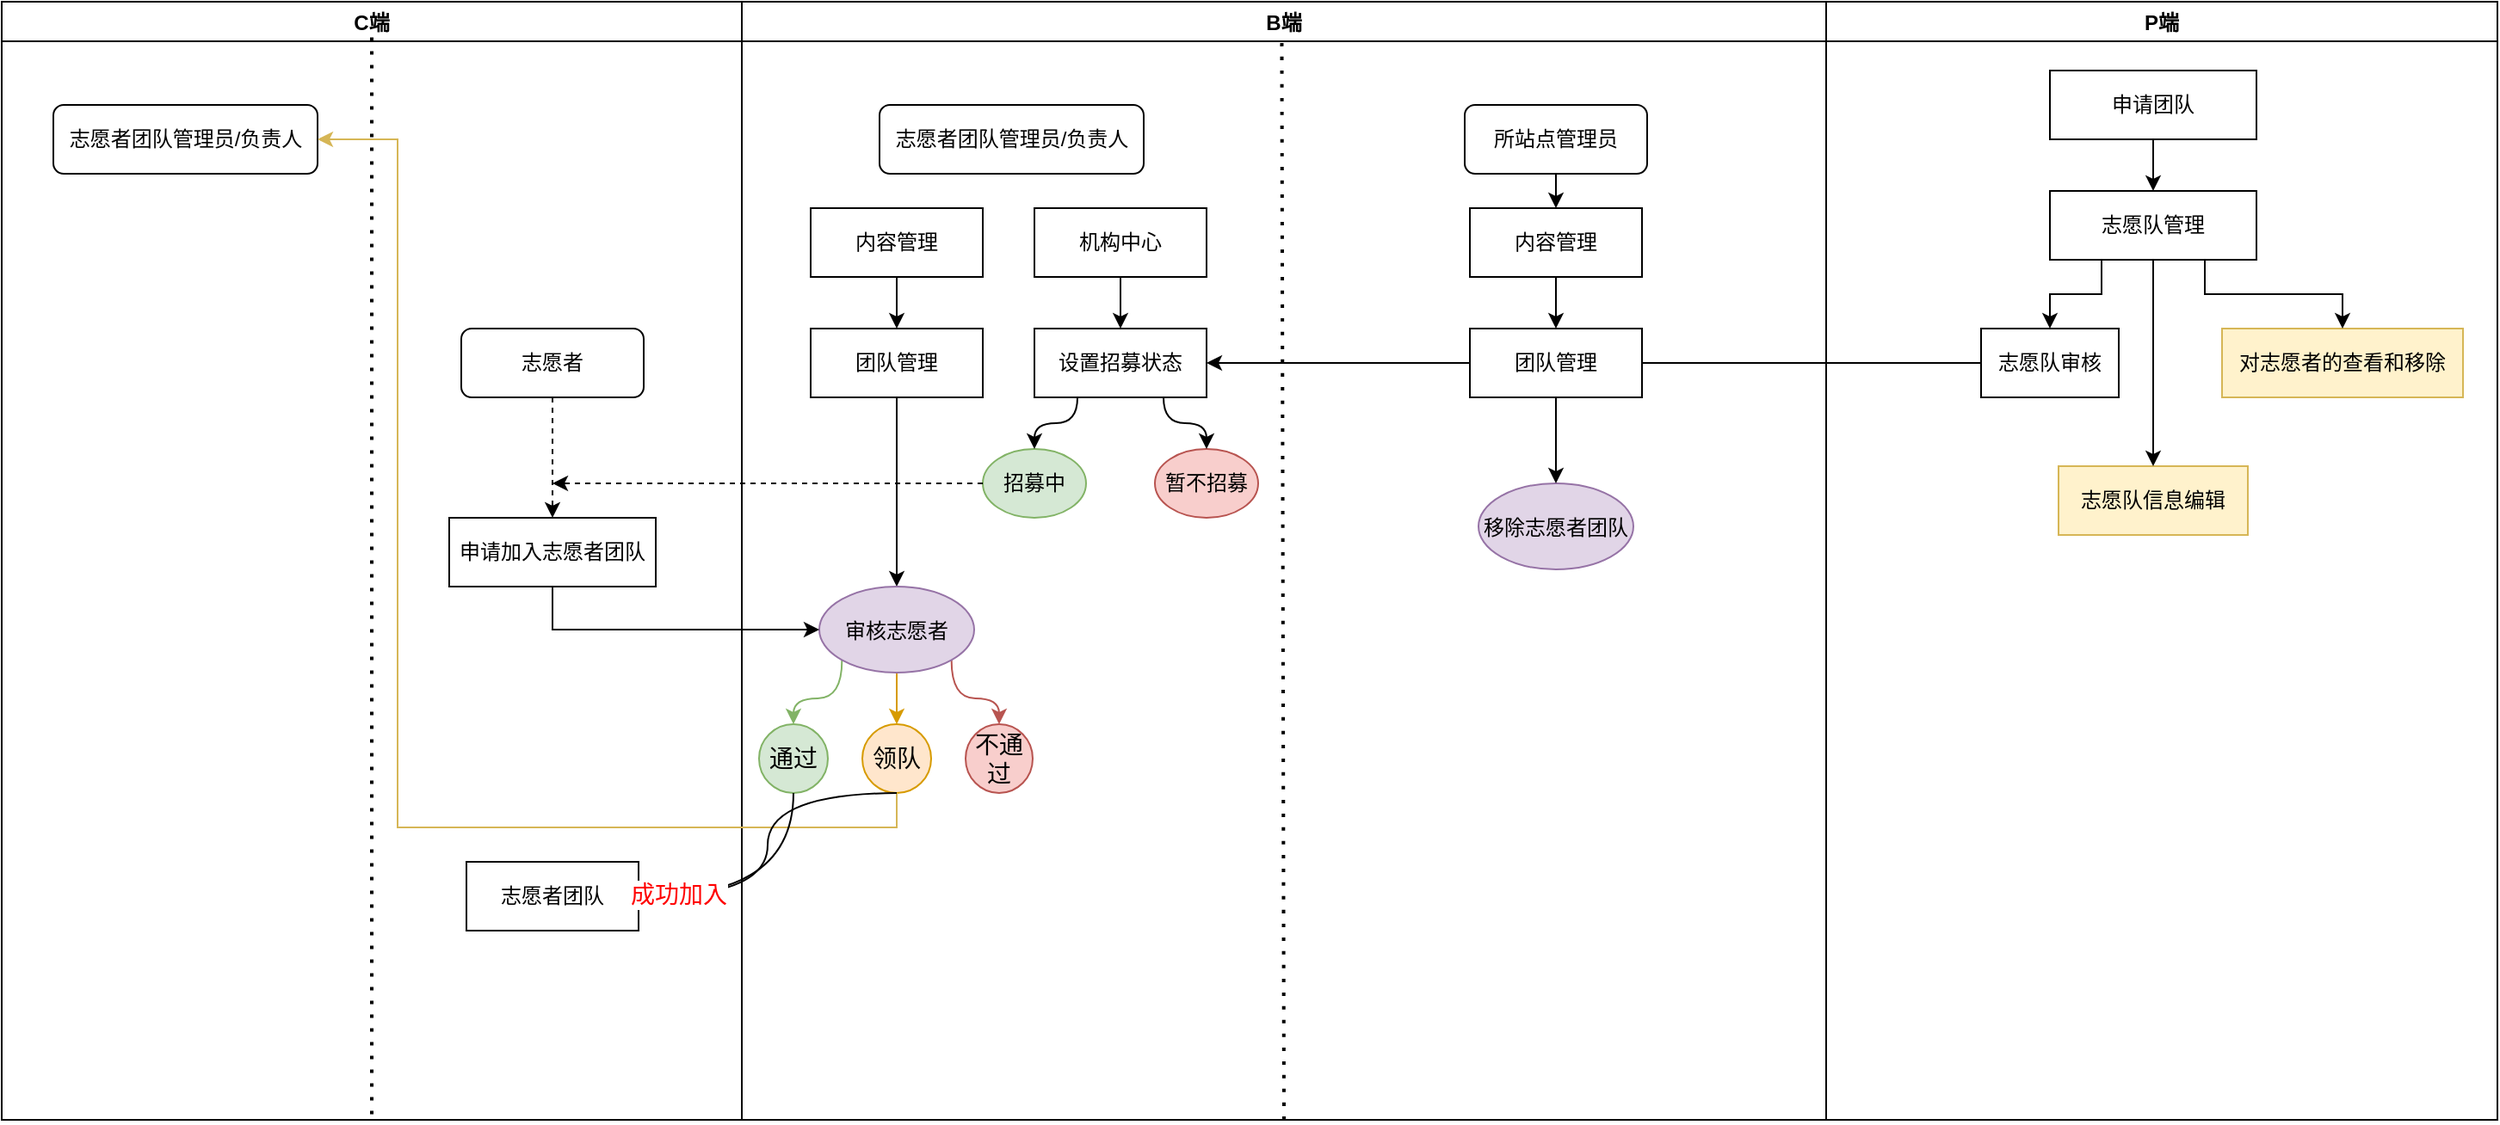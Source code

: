 <mxfile version="15.6.8" type="github">
  <diagram id="ZC5p5VC0Y0RsRYnaukDD" name="第 1 页">
    <mxGraphModel dx="1422" dy="761" grid="1" gridSize="10" guides="1" tooltips="1" connect="1" arrows="1" fold="1" page="1" pageScale="1" pageWidth="827" pageHeight="1169" math="0" shadow="0">
      <root>
        <mxCell id="0" />
        <mxCell id="1" parent="0" />
        <mxCell id="huGk5qr_uN4y3jjxr1eP-6" value="C端" style="swimlane;" parent="1" vertex="1">
          <mxGeometry x="150" y="80" width="430" height="650" as="geometry" />
        </mxCell>
        <mxCell id="mTIyiD7B3CdjUpecXwlK-11" value="志愿者" style="rounded=1;whiteSpace=wrap;html=1;" parent="huGk5qr_uN4y3jjxr1eP-6" vertex="1">
          <mxGeometry x="267" y="190" width="106" height="40" as="geometry" />
        </mxCell>
        <mxCell id="mTIyiD7B3CdjUpecXwlK-20" value="申请加入志愿者团队" style="rounded=0;whiteSpace=wrap;html=1;" parent="huGk5qr_uN4y3jjxr1eP-6" vertex="1">
          <mxGeometry x="260" y="300" width="120" height="40" as="geometry" />
        </mxCell>
        <mxCell id="mTIyiD7B3CdjUpecXwlK-21" value="" style="endArrow=classic;html=1;rounded=0;fontSize=14;fontColor=#FF0000;exitX=0.5;exitY=1;exitDx=0;exitDy=0;entryX=0.5;entryY=0;entryDx=0;entryDy=0;dashed=1;" parent="huGk5qr_uN4y3jjxr1eP-6" source="mTIyiD7B3CdjUpecXwlK-11" target="mTIyiD7B3CdjUpecXwlK-20" edge="1">
          <mxGeometry width="50" height="50" relative="1" as="geometry">
            <mxPoint x="553" y="470" as="sourcePoint" />
            <mxPoint x="603" y="420" as="targetPoint" />
          </mxGeometry>
        </mxCell>
        <mxCell id="mTIyiD7B3CdjUpecXwlK-48" value="志愿者团队管理员/负责人" style="rounded=1;whiteSpace=wrap;html=1;" parent="huGk5qr_uN4y3jjxr1eP-6" vertex="1">
          <mxGeometry x="30" y="60" width="153.5" height="40" as="geometry" />
        </mxCell>
        <mxCell id="YUQ73kClSB1GS7UO0awM-3" value="志愿者团队" style="rounded=0;whiteSpace=wrap;html=1;" parent="huGk5qr_uN4y3jjxr1eP-6" vertex="1">
          <mxGeometry x="270" y="500" width="100" height="40" as="geometry" />
        </mxCell>
        <mxCell id="huGk5qr_uN4y3jjxr1eP-7" value="B端" style="swimlane;" parent="1" vertex="1">
          <mxGeometry x="580" y="80" width="630" height="650" as="geometry" />
        </mxCell>
        <mxCell id="mTIyiD7B3CdjUpecXwlK-1" value="机构中心" style="rounded=0;whiteSpace=wrap;html=1;" parent="huGk5qr_uN4y3jjxr1eP-7" vertex="1">
          <mxGeometry x="170" y="120" width="100" height="40" as="geometry" />
        </mxCell>
        <mxCell id="mTIyiD7B3CdjUpecXwlK-3" value="设置招募状态" style="rounded=0;whiteSpace=wrap;html=1;" parent="huGk5qr_uN4y3jjxr1eP-7" vertex="1">
          <mxGeometry x="170" y="190" width="100" height="40" as="geometry" />
        </mxCell>
        <mxCell id="mTIyiD7B3CdjUpecXwlK-2" value="" style="endArrow=classic;html=1;rounded=0;exitX=0.5;exitY=1;exitDx=0;exitDy=0;entryX=0.5;entryY=0;entryDx=0;entryDy=0;" parent="huGk5qr_uN4y3jjxr1eP-7" source="mTIyiD7B3CdjUpecXwlK-1" target="mTIyiD7B3CdjUpecXwlK-3" edge="1">
          <mxGeometry width="50" height="50" relative="1" as="geometry">
            <mxPoint x="50" y="230" as="sourcePoint" />
            <mxPoint x="220" y="220" as="targetPoint" />
          </mxGeometry>
        </mxCell>
        <mxCell id="mTIyiD7B3CdjUpecXwlK-7" value="招募中" style="ellipse;whiteSpace=wrap;html=1;fillColor=#d5e8d4;strokeColor=#82b366;" parent="huGk5qr_uN4y3jjxr1eP-7" vertex="1">
          <mxGeometry x="140" y="260" width="60" height="40" as="geometry" />
        </mxCell>
        <mxCell id="mTIyiD7B3CdjUpecXwlK-8" value="暂不招募" style="ellipse;whiteSpace=wrap;html=1;fillColor=#f8cecc;strokeColor=#b85450;" parent="huGk5qr_uN4y3jjxr1eP-7" vertex="1">
          <mxGeometry x="240" y="260" width="60" height="40" as="geometry" />
        </mxCell>
        <mxCell id="mTIyiD7B3CdjUpecXwlK-9" value="" style="endArrow=classic;html=1;rounded=0;exitX=0.25;exitY=1;exitDx=0;exitDy=0;entryX=0.5;entryY=0;entryDx=0;entryDy=0;edgeStyle=orthogonalEdgeStyle;curved=1;" parent="huGk5qr_uN4y3jjxr1eP-7" source="mTIyiD7B3CdjUpecXwlK-3" target="mTIyiD7B3CdjUpecXwlK-7" edge="1">
          <mxGeometry width="50" height="50" relative="1" as="geometry">
            <mxPoint x="50" y="230" as="sourcePoint" />
            <mxPoint x="100" y="180" as="targetPoint" />
          </mxGeometry>
        </mxCell>
        <mxCell id="mTIyiD7B3CdjUpecXwlK-10" value="" style="endArrow=classic;html=1;rounded=0;exitX=0.75;exitY=1;exitDx=0;exitDy=0;entryX=0.5;entryY=0;entryDx=0;entryDy=0;edgeStyle=orthogonalEdgeStyle;curved=1;" parent="huGk5qr_uN4y3jjxr1eP-7" source="mTIyiD7B3CdjUpecXwlK-3" target="mTIyiD7B3CdjUpecXwlK-8" edge="1">
          <mxGeometry width="50" height="50" relative="1" as="geometry">
            <mxPoint x="50" y="230" as="sourcePoint" />
            <mxPoint x="100" y="180" as="targetPoint" />
          </mxGeometry>
        </mxCell>
        <mxCell id="mTIyiD7B3CdjUpecXwlK-16" value="内容管理" style="rounded=0;whiteSpace=wrap;html=1;" parent="huGk5qr_uN4y3jjxr1eP-7" vertex="1">
          <mxGeometry x="40" y="120" width="100" height="40" as="geometry" />
        </mxCell>
        <mxCell id="mTIyiD7B3CdjUpecXwlK-17" value="团队管理" style="rounded=0;whiteSpace=wrap;html=1;" parent="huGk5qr_uN4y3jjxr1eP-7" vertex="1">
          <mxGeometry x="40" y="190" width="100" height="40" as="geometry" />
        </mxCell>
        <mxCell id="mTIyiD7B3CdjUpecXwlK-18" value="" style="endArrow=classic;html=1;rounded=0;fontSize=14;fontColor=#FF0000;curved=1;exitX=0.5;exitY=1;exitDx=0;exitDy=0;" parent="huGk5qr_uN4y3jjxr1eP-7" source="mTIyiD7B3CdjUpecXwlK-16" target="mTIyiD7B3CdjUpecXwlK-17" edge="1">
          <mxGeometry width="50" height="50" relative="1" as="geometry">
            <mxPoint x="110" y="330" as="sourcePoint" />
            <mxPoint x="160" y="280" as="targetPoint" />
          </mxGeometry>
        </mxCell>
        <mxCell id="mTIyiD7B3CdjUpecXwlK-25" value="志愿者团队管理员/负责人" style="rounded=1;whiteSpace=wrap;html=1;" parent="huGk5qr_uN4y3jjxr1eP-7" vertex="1">
          <mxGeometry x="80" y="60" width="153.5" height="40" as="geometry" />
        </mxCell>
        <mxCell id="mTIyiD7B3CdjUpecXwlK-29" value="" style="endArrow=classic;html=1;rounded=0;fontSize=14;fontColor=#FF0000;strokeColor=#000000;exitX=0.5;exitY=1;exitDx=0;exitDy=0;" parent="huGk5qr_uN4y3jjxr1eP-7" source="mTIyiD7B3CdjUpecXwlK-17" edge="1">
          <mxGeometry width="50" height="50" relative="1" as="geometry">
            <mxPoint x="110" y="330" as="sourcePoint" />
            <mxPoint x="90" y="340" as="targetPoint" />
          </mxGeometry>
        </mxCell>
        <mxCell id="mTIyiD7B3CdjUpecXwlK-30" value="&lt;font color=&quot;#000000&quot;&gt;通过&lt;/font&gt;" style="ellipse;whiteSpace=wrap;html=1;fontSize=14;fillColor=#d5e8d4;strokeColor=#82b366;" parent="huGk5qr_uN4y3jjxr1eP-7" vertex="1">
          <mxGeometry x="10" y="420" width="40" height="40" as="geometry" />
        </mxCell>
        <mxCell id="mTIyiD7B3CdjUpecXwlK-32" value="&lt;font color=&quot;#000000&quot;&gt;不通过&lt;/font&gt;" style="ellipse;whiteSpace=wrap;html=1;fontSize=14;fillColor=#f8cecc;strokeColor=#b85450;" parent="huGk5qr_uN4y3jjxr1eP-7" vertex="1">
          <mxGeometry x="130" y="420" width="39" height="40" as="geometry" />
        </mxCell>
        <mxCell id="mTIyiD7B3CdjUpecXwlK-34" value="&lt;font color=&quot;#000000&quot;&gt;领队&lt;/font&gt;" style="ellipse;whiteSpace=wrap;html=1;fontSize=14;fillColor=#ffe6cc;strokeColor=#d79b00;" parent="huGk5qr_uN4y3jjxr1eP-7" vertex="1">
          <mxGeometry x="70" y="420" width="40" height="40" as="geometry" />
        </mxCell>
        <mxCell id="mTIyiD7B3CdjUpecXwlK-35" value="" style="endArrow=classic;html=1;rounded=0;fontSize=14;fontColor=#000000;strokeColor=#82b366;exitX=0;exitY=1;exitDx=0;exitDy=0;entryX=0.5;entryY=0;entryDx=0;entryDy=0;edgeStyle=orthogonalEdgeStyle;curved=1;fillColor=#d5e8d4;" parent="huGk5qr_uN4y3jjxr1eP-7" source="mTIyiD7B3CdjUpecXwlK-45" target="mTIyiD7B3CdjUpecXwlK-30" edge="1">
          <mxGeometry width="50" height="50" relative="1" as="geometry">
            <mxPoint x="55" y="390" as="sourcePoint" />
            <mxPoint x="400" y="290" as="targetPoint" />
          </mxGeometry>
        </mxCell>
        <mxCell id="mTIyiD7B3CdjUpecXwlK-36" value="" style="endArrow=classic;html=1;rounded=0;fontSize=14;fontColor=#000000;strokeColor=#d79b00;exitX=0.5;exitY=1;exitDx=0;exitDy=0;entryX=0.5;entryY=0;entryDx=0;entryDy=0;edgeStyle=orthogonalEdgeStyle;curved=1;fillColor=#ffe6cc;" parent="huGk5qr_uN4y3jjxr1eP-7" source="mTIyiD7B3CdjUpecXwlK-45" target="mTIyiD7B3CdjUpecXwlK-34" edge="1">
          <mxGeometry width="50" height="50" relative="1" as="geometry">
            <mxPoint x="100" y="420" as="sourcePoint" />
            <mxPoint x="420" y="320" as="targetPoint" />
          </mxGeometry>
        </mxCell>
        <mxCell id="mTIyiD7B3CdjUpecXwlK-37" value="" style="endArrow=classic;html=1;rounded=0;fontSize=14;fontColor=#000000;strokeColor=#b85450;exitX=1;exitY=1;exitDx=0;exitDy=0;entryX=0.5;entryY=0;entryDx=0;entryDy=0;edgeStyle=orthogonalEdgeStyle;curved=1;fillColor=#f8cecc;" parent="huGk5qr_uN4y3jjxr1eP-7" source="mTIyiD7B3CdjUpecXwlK-45" target="mTIyiD7B3CdjUpecXwlK-32" edge="1">
          <mxGeometry width="50" height="50" relative="1" as="geometry">
            <mxPoint x="148.5" y="410" as="sourcePoint" />
            <mxPoint x="443.5" y="310" as="targetPoint" />
          </mxGeometry>
        </mxCell>
        <mxCell id="mTIyiD7B3CdjUpecXwlK-39" value="所站点管理员" style="rounded=1;whiteSpace=wrap;html=1;" parent="huGk5qr_uN4y3jjxr1eP-7" vertex="1">
          <mxGeometry x="420" y="60" width="106" height="40" as="geometry" />
        </mxCell>
        <mxCell id="mTIyiD7B3CdjUpecXwlK-40" value="内容管理" style="rounded=0;whiteSpace=wrap;html=1;" parent="huGk5qr_uN4y3jjxr1eP-7" vertex="1">
          <mxGeometry x="423" y="120" width="100" height="40" as="geometry" />
        </mxCell>
        <mxCell id="mTIyiD7B3CdjUpecXwlK-43" value="" style="endArrow=classic;html=1;rounded=0;fontSize=14;fontColor=#000000;strokeColor=#000000;curved=1;exitX=0.5;exitY=1;exitDx=0;exitDy=0;entryX=0.5;entryY=0;entryDx=0;entryDy=0;" parent="huGk5qr_uN4y3jjxr1eP-7" source="mTIyiD7B3CdjUpecXwlK-39" target="mTIyiD7B3CdjUpecXwlK-40" edge="1">
          <mxGeometry width="50" height="50" relative="1" as="geometry">
            <mxPoint x="180" y="330" as="sourcePoint" />
            <mxPoint x="230" y="280" as="targetPoint" />
          </mxGeometry>
        </mxCell>
        <mxCell id="mTIyiD7B3CdjUpecXwlK-45" value="&lt;span style=&quot;font-size: 12px&quot;&gt;审核志愿者&lt;/span&gt;" style="ellipse;whiteSpace=wrap;html=1;fontSize=14;fillColor=#e1d5e7;strokeColor=#9673a6;" parent="huGk5qr_uN4y3jjxr1eP-7" vertex="1">
          <mxGeometry x="45" y="340" width="90" height="50" as="geometry" />
        </mxCell>
        <mxCell id="mTIyiD7B3CdjUpecXwlK-47" value="&lt;span style=&quot;font-size: 12px&quot;&gt;移除志愿者团队&lt;/span&gt;" style="ellipse;whiteSpace=wrap;html=1;fontSize=14;fillColor=#e1d5e7;strokeColor=#9673a6;" parent="huGk5qr_uN4y3jjxr1eP-7" vertex="1">
          <mxGeometry x="428" y="280" width="90" height="50" as="geometry" />
        </mxCell>
        <mxCell id="huGk5qr_uN4y3jjxr1eP-8" value="P端" style="swimlane;" parent="1" vertex="1">
          <mxGeometry x="1210" y="80" width="390" height="650" as="geometry" />
        </mxCell>
        <mxCell id="huGk5qr_uN4y3jjxr1eP-9" value="申请团队" style="rounded=0;whiteSpace=wrap;html=1;" parent="huGk5qr_uN4y3jjxr1eP-8" vertex="1">
          <mxGeometry x="130" y="40" width="120" height="40" as="geometry" />
        </mxCell>
        <mxCell id="huGk5qr_uN4y3jjxr1eP-19" value="志愿队管理" style="rounded=0;whiteSpace=wrap;html=1;" parent="huGk5qr_uN4y3jjxr1eP-8" vertex="1">
          <mxGeometry x="130" y="110" width="120" height="40" as="geometry" />
        </mxCell>
        <mxCell id="huGk5qr_uN4y3jjxr1eP-20" value="" style="endArrow=classic;html=1;rounded=0;exitX=0.5;exitY=1;exitDx=0;exitDy=0;" parent="huGk5qr_uN4y3jjxr1eP-8" source="huGk5qr_uN4y3jjxr1eP-9" target="huGk5qr_uN4y3jjxr1eP-19" edge="1">
          <mxGeometry width="50" height="50" relative="1" as="geometry">
            <mxPoint x="-80" y="250" as="sourcePoint" />
            <mxPoint x="-30" y="200" as="targetPoint" />
          </mxGeometry>
        </mxCell>
        <mxCell id="huGk5qr_uN4y3jjxr1eP-22" value="志愿队审核" style="rounded=0;whiteSpace=wrap;html=1;" parent="huGk5qr_uN4y3jjxr1eP-8" vertex="1">
          <mxGeometry x="90" y="190" width="80" height="40" as="geometry" />
        </mxCell>
        <mxCell id="huGk5qr_uN4y3jjxr1eP-23" value="志愿队信息编辑" style="rounded=0;whiteSpace=wrap;html=1;fillColor=#fff2cc;strokeColor=#d6b656;" parent="huGk5qr_uN4y3jjxr1eP-8" vertex="1">
          <mxGeometry x="135" y="270" width="110" height="40" as="geometry" />
        </mxCell>
        <mxCell id="huGk5qr_uN4y3jjxr1eP-24" value="" style="endArrow=classic;html=1;rounded=0;exitX=0.25;exitY=1;exitDx=0;exitDy=0;entryX=0.5;entryY=0;entryDx=0;entryDy=0;edgeStyle=orthogonalEdgeStyle;" parent="huGk5qr_uN4y3jjxr1eP-8" source="huGk5qr_uN4y3jjxr1eP-19" target="huGk5qr_uN4y3jjxr1eP-22" edge="1">
          <mxGeometry width="50" height="50" relative="1" as="geometry">
            <mxPoint x="-80" y="250" as="sourcePoint" />
            <mxPoint x="-30" y="200" as="targetPoint" />
          </mxGeometry>
        </mxCell>
        <mxCell id="huGk5qr_uN4y3jjxr1eP-25" value="" style="endArrow=classic;html=1;rounded=0;exitX=0.5;exitY=1;exitDx=0;exitDy=0;entryX=0.5;entryY=0;entryDx=0;entryDy=0;edgeStyle=orthogonalEdgeStyle;" parent="huGk5qr_uN4y3jjxr1eP-8" source="huGk5qr_uN4y3jjxr1eP-19" target="huGk5qr_uN4y3jjxr1eP-23" edge="1">
          <mxGeometry width="50" height="50" relative="1" as="geometry">
            <mxPoint x="-80" y="250" as="sourcePoint" />
            <mxPoint x="-30" y="200" as="targetPoint" />
          </mxGeometry>
        </mxCell>
        <mxCell id="LU-k1ygae7aRMqxSKJSX-1" value="对志愿者的查看和移除" style="rounded=0;whiteSpace=wrap;html=1;fillColor=#fff2cc;strokeColor=#d6b656;" vertex="1" parent="huGk5qr_uN4y3jjxr1eP-8">
          <mxGeometry x="230" y="190" width="140" height="40" as="geometry" />
        </mxCell>
        <mxCell id="LU-k1ygae7aRMqxSKJSX-2" value="" style="endArrow=classic;html=1;rounded=0;exitX=0.75;exitY=1;exitDx=0;exitDy=0;entryX=0.5;entryY=0;entryDx=0;entryDy=0;edgeStyle=orthogonalEdgeStyle;" edge="1" parent="huGk5qr_uN4y3jjxr1eP-8" source="huGk5qr_uN4y3jjxr1eP-19" target="LU-k1ygae7aRMqxSKJSX-1">
          <mxGeometry width="50" height="50" relative="1" as="geometry">
            <mxPoint x="-40" y="340" as="sourcePoint" />
            <mxPoint x="10" y="290" as="targetPoint" />
          </mxGeometry>
        </mxCell>
        <mxCell id="mTIyiD7B3CdjUpecXwlK-4" value="" style="endArrow=none;dashed=1;html=1;dashPattern=1 3;strokeWidth=2;rounded=0;entryX=0.5;entryY=1;entryDx=0;entryDy=0;exitX=0.5;exitY=0.032;exitDx=0;exitDy=0;exitPerimeter=0;" parent="1" source="huGk5qr_uN4y3jjxr1eP-6" target="huGk5qr_uN4y3jjxr1eP-6" edge="1">
          <mxGeometry width="50" height="50" relative="1" as="geometry">
            <mxPoint x="370" y="120" as="sourcePoint" />
            <mxPoint x="750" y="370" as="targetPoint" />
          </mxGeometry>
        </mxCell>
        <mxCell id="mTIyiD7B3CdjUpecXwlK-14" value="" style="endArrow=classic;html=1;rounded=0;fontSize=14;fontColor=#FF0000;curved=1;exitX=0;exitY=0.5;exitDx=0;exitDy=0;entryX=1;entryY=0.5;entryDx=0;entryDy=0;startArrow=none;" parent="1" source="mTIyiD7B3CdjUpecXwlK-41" target="mTIyiD7B3CdjUpecXwlK-3" edge="1">
          <mxGeometry width="50" height="50" relative="1" as="geometry">
            <mxPoint x="700" y="410" as="sourcePoint" />
            <mxPoint x="750" y="360" as="targetPoint" />
          </mxGeometry>
        </mxCell>
        <mxCell id="mTIyiD7B3CdjUpecXwlK-24" value="" style="endArrow=classic;html=1;rounded=0;fontSize=14;fontColor=#FF0000;exitX=0;exitY=0.5;exitDx=0;exitDy=0;dashed=1;strokeColor=#000000;" parent="1" source="mTIyiD7B3CdjUpecXwlK-7" edge="1">
          <mxGeometry width="50" height="50" relative="1" as="geometry">
            <mxPoint x="700" y="410" as="sourcePoint" />
            <mxPoint x="470" y="360" as="targetPoint" />
          </mxGeometry>
        </mxCell>
        <mxCell id="mTIyiD7B3CdjUpecXwlK-27" value="" style="endArrow=classic;html=1;rounded=0;fontSize=14;fontColor=#FF0000;strokeColor=#000000;exitX=0.5;exitY=1;exitDx=0;exitDy=0;entryX=0;entryY=0.5;entryDx=0;entryDy=0;" parent="1" source="mTIyiD7B3CdjUpecXwlK-20" target="mTIyiD7B3CdjUpecXwlK-45" edge="1">
          <mxGeometry width="50" height="50" relative="1" as="geometry">
            <mxPoint x="700" y="410" as="sourcePoint" />
            <mxPoint x="620" y="440" as="targetPoint" />
            <Array as="points">
              <mxPoint x="470" y="445" />
            </Array>
          </mxGeometry>
        </mxCell>
        <mxCell id="mTIyiD7B3CdjUpecXwlK-38" value="" style="endArrow=none;dashed=1;html=1;dashPattern=1 3;strokeWidth=2;rounded=0;fontSize=14;fontColor=#000000;curved=1;exitX=0.498;exitY=0.037;exitDx=0;exitDy=0;exitPerimeter=0;entryX=0.5;entryY=1;entryDx=0;entryDy=0;" parent="1" source="huGk5qr_uN4y3jjxr1eP-7" target="huGk5qr_uN4y3jjxr1eP-7" edge="1">
          <mxGeometry width="50" height="50" relative="1" as="geometry">
            <mxPoint x="710" y="410" as="sourcePoint" />
            <mxPoint x="760" y="360" as="targetPoint" />
          </mxGeometry>
        </mxCell>
        <mxCell id="mTIyiD7B3CdjUpecXwlK-41" value="团队管理" style="rounded=0;whiteSpace=wrap;html=1;" parent="1" vertex="1">
          <mxGeometry x="1003" y="270" width="100" height="40" as="geometry" />
        </mxCell>
        <mxCell id="mTIyiD7B3CdjUpecXwlK-42" value="" style="endArrow=none;html=1;rounded=0;fontSize=14;fontColor=#FF0000;curved=1;exitX=0;exitY=0.5;exitDx=0;exitDy=0;entryX=1;entryY=0.5;entryDx=0;entryDy=0;" parent="1" source="huGk5qr_uN4y3jjxr1eP-22" target="mTIyiD7B3CdjUpecXwlK-41" edge="1">
          <mxGeometry width="50" height="50" relative="1" as="geometry">
            <mxPoint x="1300" y="290" as="sourcePoint" />
            <mxPoint x="850" y="290" as="targetPoint" />
          </mxGeometry>
        </mxCell>
        <mxCell id="mTIyiD7B3CdjUpecXwlK-44" value="" style="endArrow=classic;html=1;rounded=0;fontSize=14;fontColor=#000000;strokeColor=#000000;curved=1;exitX=0.5;exitY=1;exitDx=0;exitDy=0;entryX=0.5;entryY=0;entryDx=0;entryDy=0;" parent="1" source="mTIyiD7B3CdjUpecXwlK-40" target="mTIyiD7B3CdjUpecXwlK-41" edge="1">
          <mxGeometry width="50" height="50" relative="1" as="geometry">
            <mxPoint x="760" y="410" as="sourcePoint" />
            <mxPoint x="810" y="360" as="targetPoint" />
          </mxGeometry>
        </mxCell>
        <mxCell id="mTIyiD7B3CdjUpecXwlK-46" value="" style="endArrow=classic;html=1;rounded=0;fontSize=14;fontColor=#000000;strokeColor=#000000;curved=1;exitX=0.5;exitY=1;exitDx=0;exitDy=0;" parent="1" source="mTIyiD7B3CdjUpecXwlK-41" edge="1">
          <mxGeometry width="50" height="50" relative="1" as="geometry">
            <mxPoint x="760" y="410" as="sourcePoint" />
            <mxPoint x="1053" y="360" as="targetPoint" />
          </mxGeometry>
        </mxCell>
        <mxCell id="mTIyiD7B3CdjUpecXwlK-49" value="" style="endArrow=classic;html=1;rounded=0;fontSize=14;fontColor=#000000;strokeColor=#d6b656;exitX=0.5;exitY=1;exitDx=0;exitDy=0;entryX=1;entryY=0.5;entryDx=0;entryDy=0;fillColor=#fff2cc;" parent="1" source="mTIyiD7B3CdjUpecXwlK-34" target="mTIyiD7B3CdjUpecXwlK-48" edge="1">
          <mxGeometry width="50" height="50" relative="1" as="geometry">
            <mxPoint x="760" y="410" as="sourcePoint" />
            <mxPoint x="810" y="360" as="targetPoint" />
            <Array as="points">
              <mxPoint x="670" y="560" />
              <mxPoint x="380" y="560" />
              <mxPoint x="380" y="160" />
            </Array>
          </mxGeometry>
        </mxCell>
        <mxCell id="YUQ73kClSB1GS7UO0awM-5" value="" style="endArrow=classic;html=1;rounded=0;exitX=0.5;exitY=1;exitDx=0;exitDy=0;entryX=1;entryY=0.5;entryDx=0;entryDy=0;edgeStyle=orthogonalEdgeStyle;curved=1;" parent="1" source="mTIyiD7B3CdjUpecXwlK-30" target="YUQ73kClSB1GS7UO0awM-3" edge="1">
          <mxGeometry width="50" height="50" relative="1" as="geometry">
            <mxPoint x="790" y="410" as="sourcePoint" />
            <mxPoint x="840" y="360" as="targetPoint" />
          </mxGeometry>
        </mxCell>
        <mxCell id="YUQ73kClSB1GS7UO0awM-6" value="" style="endArrow=classic;html=1;rounded=0;edgeStyle=orthogonalEdgeStyle;curved=1;entryX=1;entryY=0.5;entryDx=0;entryDy=0;" parent="1" target="YUQ73kClSB1GS7UO0awM-3" edge="1">
          <mxGeometry width="50" height="50" relative="1" as="geometry">
            <mxPoint x="670" y="540" as="sourcePoint" />
            <mxPoint x="540" y="570" as="targetPoint" />
          </mxGeometry>
        </mxCell>
        <mxCell id="YUQ73kClSB1GS7UO0awM-7" value="&lt;font style=&quot;font-size: 14px&quot; color=&quot;#ff0000&quot;&gt;成功加入&lt;/font&gt;" style="edgeLabel;html=1;align=center;verticalAlign=middle;resizable=0;points=[];" parent="YUQ73kClSB1GS7UO0awM-6" vertex="1" connectable="0">
          <mxGeometry x="0.781" y="-1" relative="1" as="geometry">
            <mxPoint as="offset" />
          </mxGeometry>
        </mxCell>
      </root>
    </mxGraphModel>
  </diagram>
</mxfile>
